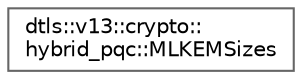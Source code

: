 digraph "Graphical Class Hierarchy"
{
 // LATEX_PDF_SIZE
  bgcolor="transparent";
  edge [fontname=Helvetica,fontsize=10,labelfontname=Helvetica,labelfontsize=10];
  node [fontname=Helvetica,fontsize=10,shape=box,height=0.2,width=0.4];
  rankdir="LR";
  Node0 [id="Node000000",label="dtls::v13::crypto::\lhybrid_pqc::MLKEMSizes",height=0.2,width=0.4,color="grey40", fillcolor="white", style="filled",URL="$structdtls_1_1v13_1_1crypto_1_1hybrid__pqc_1_1MLKEMSizes.html",tooltip="Get ML-KEM key sizes (public key, private key, ciphertext) for a parameter set."];
}

